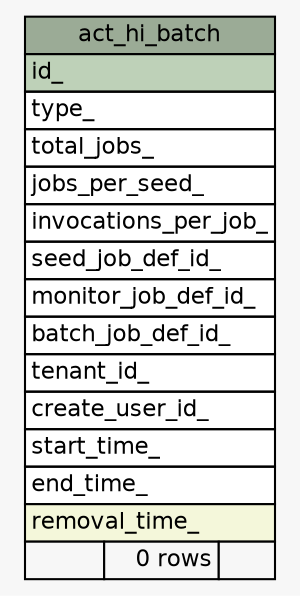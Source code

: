 // dot 2.43.0 on Linux 6.5.0-1017-azure
// SchemaSpy rev Unknown
digraph "act_hi_batch" {
  graph [
    rankdir="RL"
    bgcolor="#f7f7f7"
    nodesep="0.18"
    ranksep="0.46"
    fontname="Helvetica"
    fontsize="11"
  ];
  node [
    fontname="Helvetica"
    fontsize="11"
    shape="plaintext"
  ];
  edge [
    arrowsize="0.8"
  ];
  "act_hi_batch" [
    label=<
    <TABLE BORDER="0" CELLBORDER="1" CELLSPACING="0" BGCOLOR="#ffffff">
      <TR><TD COLSPAN="3" BGCOLOR="#9bab96" ALIGN="CENTER">act_hi_batch</TD></TR>
      <TR><TD PORT="id_" COLSPAN="3" BGCOLOR="#bed1b8" ALIGN="LEFT">id_</TD></TR>
      <TR><TD PORT="type_" COLSPAN="3" ALIGN="LEFT">type_</TD></TR>
      <TR><TD PORT="total_jobs_" COLSPAN="3" ALIGN="LEFT">total_jobs_</TD></TR>
      <TR><TD PORT="jobs_per_seed_" COLSPAN="3" ALIGN="LEFT">jobs_per_seed_</TD></TR>
      <TR><TD PORT="invocations_per_job_" COLSPAN="3" ALIGN="LEFT">invocations_per_job_</TD></TR>
      <TR><TD PORT="seed_job_def_id_" COLSPAN="3" ALIGN="LEFT">seed_job_def_id_</TD></TR>
      <TR><TD PORT="monitor_job_def_id_" COLSPAN="3" ALIGN="LEFT">monitor_job_def_id_</TD></TR>
      <TR><TD PORT="batch_job_def_id_" COLSPAN="3" ALIGN="LEFT">batch_job_def_id_</TD></TR>
      <TR><TD PORT="tenant_id_" COLSPAN="3" ALIGN="LEFT">tenant_id_</TD></TR>
      <TR><TD PORT="create_user_id_" COLSPAN="3" ALIGN="LEFT">create_user_id_</TD></TR>
      <TR><TD PORT="start_time_" COLSPAN="3" ALIGN="LEFT">start_time_</TD></TR>
      <TR><TD PORT="end_time_" COLSPAN="3" ALIGN="LEFT">end_time_</TD></TR>
      <TR><TD PORT="removal_time_" COLSPAN="3" BGCOLOR="#f4f7da" ALIGN="LEFT">removal_time_</TD></TR>
      <TR><TD ALIGN="LEFT" BGCOLOR="#f7f7f7">  </TD><TD ALIGN="RIGHT" BGCOLOR="#f7f7f7">0 rows</TD><TD ALIGN="RIGHT" BGCOLOR="#f7f7f7">  </TD></TR>
    </TABLE>>
    URL="tables/act_hi_batch.html"
    tooltip="act_hi_batch"
  ];
}
